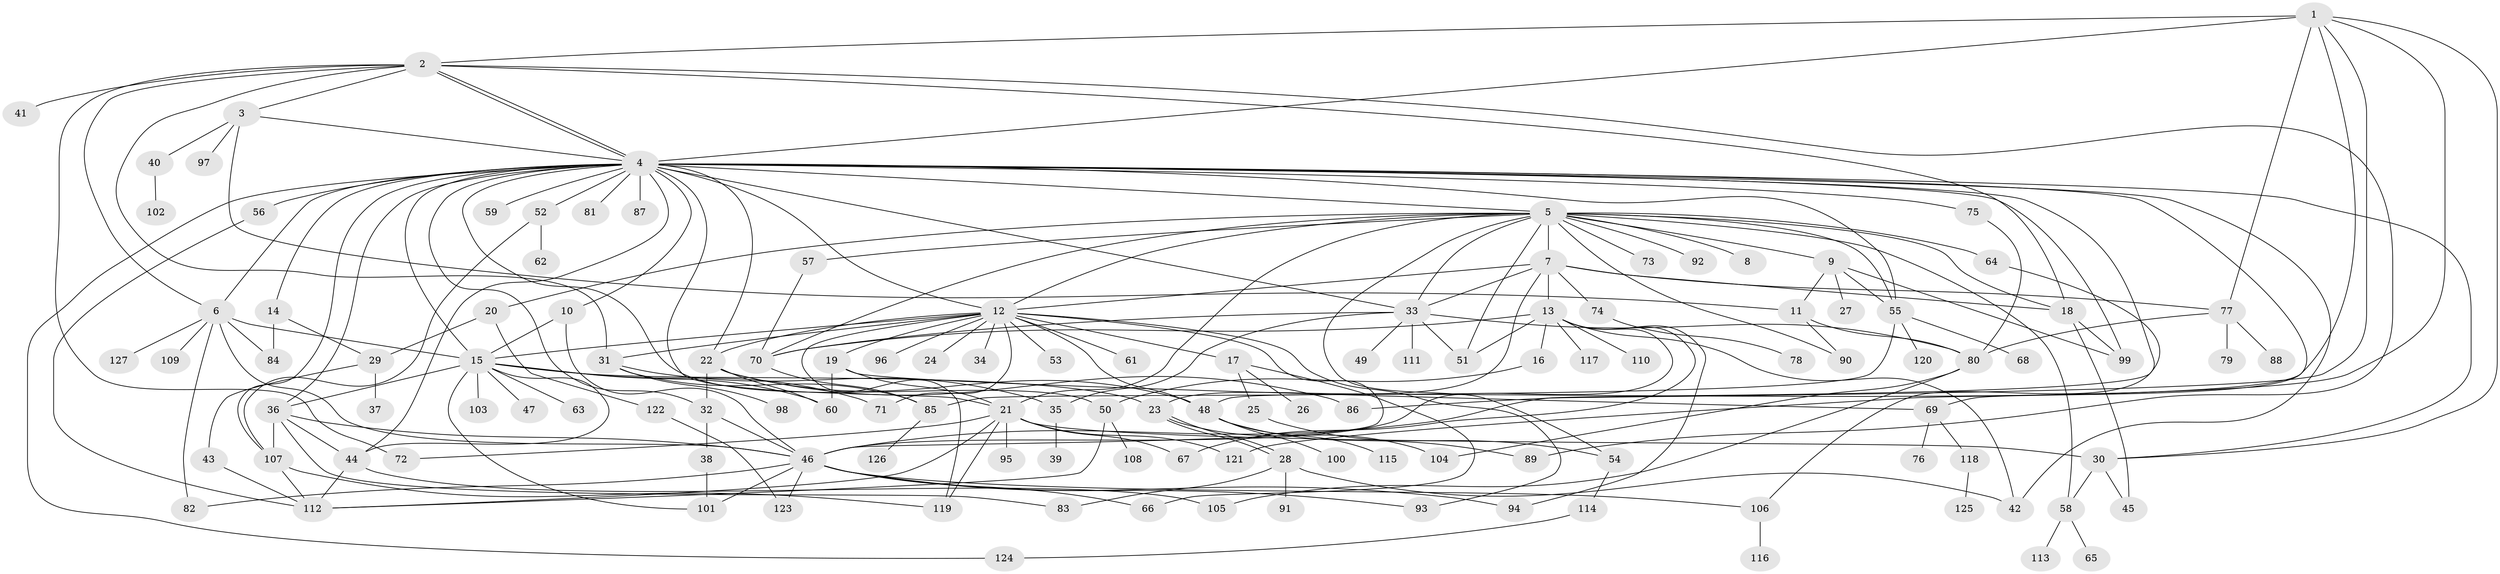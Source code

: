 // Generated by graph-tools (version 1.1) at 2025/01/03/09/25 03:01:48]
// undirected, 127 vertices, 215 edges
graph export_dot {
graph [start="1"]
  node [color=gray90,style=filled];
  1;
  2;
  3;
  4;
  5;
  6;
  7;
  8;
  9;
  10;
  11;
  12;
  13;
  14;
  15;
  16;
  17;
  18;
  19;
  20;
  21;
  22;
  23;
  24;
  25;
  26;
  27;
  28;
  29;
  30;
  31;
  32;
  33;
  34;
  35;
  36;
  37;
  38;
  39;
  40;
  41;
  42;
  43;
  44;
  45;
  46;
  47;
  48;
  49;
  50;
  51;
  52;
  53;
  54;
  55;
  56;
  57;
  58;
  59;
  60;
  61;
  62;
  63;
  64;
  65;
  66;
  67;
  68;
  69;
  70;
  71;
  72;
  73;
  74;
  75;
  76;
  77;
  78;
  79;
  80;
  81;
  82;
  83;
  84;
  85;
  86;
  87;
  88;
  89;
  90;
  91;
  92;
  93;
  94;
  95;
  96;
  97;
  98;
  99;
  100;
  101;
  102;
  103;
  104;
  105;
  106;
  107;
  108;
  109;
  110;
  111;
  112;
  113;
  114;
  115;
  116;
  117;
  118;
  119;
  120;
  121;
  122;
  123;
  124;
  125;
  126;
  127;
  1 -- 2;
  1 -- 4;
  1 -- 30;
  1 -- 48;
  1 -- 77;
  1 -- 86;
  1 -- 121;
  2 -- 3;
  2 -- 4;
  2 -- 4;
  2 -- 6;
  2 -- 18;
  2 -- 31;
  2 -- 41;
  2 -- 72;
  2 -- 89;
  3 -- 4;
  3 -- 11;
  3 -- 40;
  3 -- 97;
  4 -- 5;
  4 -- 6;
  4 -- 10;
  4 -- 12;
  4 -- 14;
  4 -- 15;
  4 -- 21;
  4 -- 22;
  4 -- 30;
  4 -- 32;
  4 -- 33;
  4 -- 36;
  4 -- 42;
  4 -- 44;
  4 -- 46;
  4 -- 50;
  4 -- 52;
  4 -- 55;
  4 -- 56;
  4 -- 59;
  4 -- 69;
  4 -- 75;
  4 -- 81;
  4 -- 87;
  4 -- 99;
  4 -- 107;
  4 -- 124;
  5 -- 7;
  5 -- 8;
  5 -- 9;
  5 -- 12;
  5 -- 18;
  5 -- 20;
  5 -- 21;
  5 -- 33;
  5 -- 51;
  5 -- 54;
  5 -- 55;
  5 -- 57;
  5 -- 58;
  5 -- 64;
  5 -- 70;
  5 -- 73;
  5 -- 90;
  5 -- 92;
  6 -- 15;
  6 -- 46;
  6 -- 82;
  6 -- 84;
  6 -- 109;
  6 -- 127;
  7 -- 12;
  7 -- 13;
  7 -- 18;
  7 -- 23;
  7 -- 33;
  7 -- 74;
  7 -- 77;
  9 -- 11;
  9 -- 27;
  9 -- 55;
  9 -- 99;
  10 -- 15;
  10 -- 46;
  11 -- 80;
  11 -- 90;
  12 -- 15;
  12 -- 17;
  12 -- 19;
  12 -- 22;
  12 -- 24;
  12 -- 31;
  12 -- 34;
  12 -- 46;
  12 -- 48;
  12 -- 53;
  12 -- 61;
  12 -- 71;
  12 -- 93;
  12 -- 96;
  12 -- 119;
  13 -- 16;
  13 -- 42;
  13 -- 46;
  13 -- 51;
  13 -- 67;
  13 -- 70;
  13 -- 94;
  13 -- 110;
  13 -- 117;
  14 -- 29;
  14 -- 84;
  15 -- 23;
  15 -- 36;
  15 -- 44;
  15 -- 47;
  15 -- 60;
  15 -- 63;
  15 -- 71;
  15 -- 101;
  15 -- 103;
  16 -- 50;
  17 -- 25;
  17 -- 26;
  17 -- 66;
  18 -- 45;
  18 -- 99;
  19 -- 21;
  19 -- 60;
  19 -- 69;
  20 -- 29;
  20 -- 122;
  21 -- 30;
  21 -- 67;
  21 -- 72;
  21 -- 95;
  21 -- 112;
  21 -- 119;
  21 -- 121;
  22 -- 32;
  22 -- 48;
  22 -- 60;
  22 -- 86;
  23 -- 28;
  23 -- 28;
  23 -- 104;
  25 -- 54;
  28 -- 42;
  28 -- 83;
  28 -- 91;
  29 -- 37;
  29 -- 43;
  30 -- 45;
  30 -- 58;
  31 -- 35;
  31 -- 85;
  31 -- 98;
  32 -- 38;
  32 -- 46;
  33 -- 35;
  33 -- 49;
  33 -- 51;
  33 -- 70;
  33 -- 80;
  33 -- 111;
  35 -- 39;
  36 -- 44;
  36 -- 46;
  36 -- 83;
  36 -- 107;
  38 -- 101;
  40 -- 102;
  43 -- 112;
  44 -- 105;
  44 -- 112;
  46 -- 66;
  46 -- 82;
  46 -- 93;
  46 -- 94;
  46 -- 101;
  46 -- 106;
  46 -- 123;
  48 -- 89;
  48 -- 100;
  48 -- 115;
  50 -- 108;
  50 -- 112;
  52 -- 62;
  52 -- 107;
  54 -- 114;
  55 -- 68;
  55 -- 85;
  55 -- 120;
  56 -- 112;
  57 -- 70;
  58 -- 65;
  58 -- 113;
  64 -- 106;
  69 -- 76;
  69 -- 118;
  70 -- 85;
  74 -- 78;
  75 -- 80;
  77 -- 79;
  77 -- 80;
  77 -- 88;
  80 -- 104;
  80 -- 105;
  85 -- 126;
  106 -- 116;
  107 -- 112;
  107 -- 119;
  114 -- 124;
  118 -- 125;
  122 -- 123;
}
